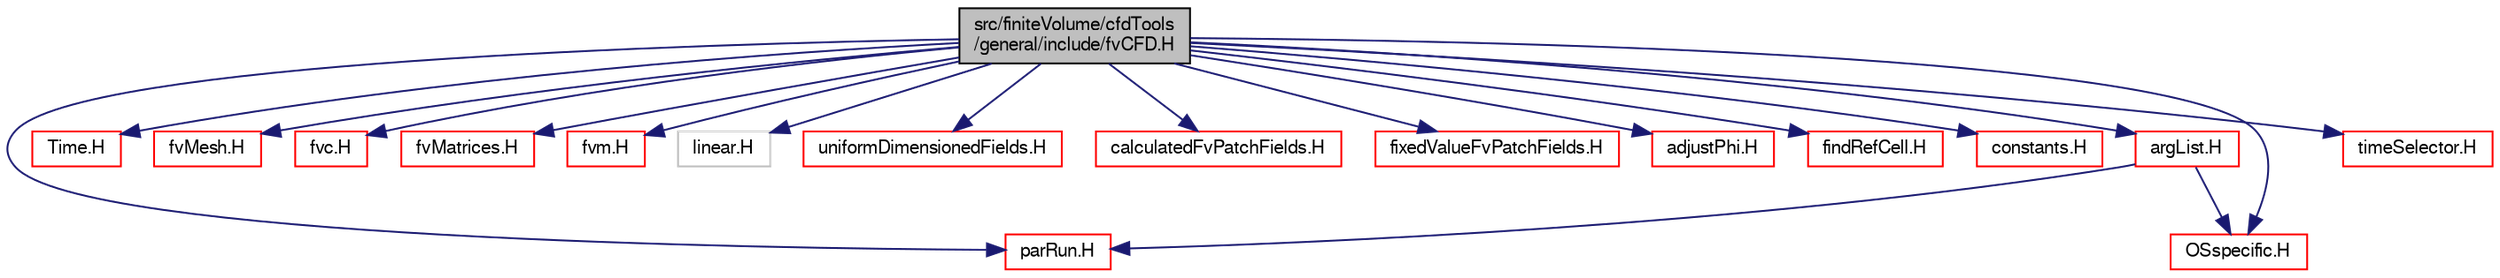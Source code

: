 digraph "src/finiteVolume/cfdTools/general/include/fvCFD.H"
{
  bgcolor="transparent";
  edge [fontname="FreeSans",fontsize="10",labelfontname="FreeSans",labelfontsize="10"];
  node [fontname="FreeSans",fontsize="10",shape=record];
  Node0 [label="src/finiteVolume/cfdTools\l/general/include/fvCFD.H",height=0.2,width=0.4,color="black", fillcolor="grey75", style="filled", fontcolor="black"];
  Node0 -> Node1 [color="midnightblue",fontsize="10",style="solid",fontname="FreeSans"];
  Node1 [label="parRun.H",height=0.2,width=0.4,color="red",URL="$a10199.html"];
  Node0 -> Node83 [color="midnightblue",fontsize="10",style="solid",fontname="FreeSans"];
  Node83 [label="Time.H",height=0.2,width=0.4,color="red",URL="$a09311.html"];
  Node0 -> Node157 [color="midnightblue",fontsize="10",style="solid",fontname="FreeSans"];
  Node157 [label="fvMesh.H",height=0.2,width=0.4,color="red",URL="$a03533.html"];
  Node0 -> Node290 [color="midnightblue",fontsize="10",style="solid",fontname="FreeSans"];
  Node290 [label="fvc.H",height=0.2,width=0.4,color="red",URL="$a02924.html"];
  Node0 -> Node325 [color="midnightblue",fontsize="10",style="solid",fontname="FreeSans"];
  Node325 [label="fvMatrices.H",height=0.2,width=0.4,color="red",URL="$a03272.html",tooltip="A special matrix type and solver, designed for finite volume solutions of scalar equations. "];
  Node0 -> Node363 [color="midnightblue",fontsize="10",style="solid",fontname="FreeSans"];
  Node363 [label="fvm.H",height=0.2,width=0.4,color="red",URL="$a03053.html"];
  Node0 -> Node369 [color="midnightblue",fontsize="10",style="solid",fontname="FreeSans"];
  Node369 [label="linear.H",height=0.2,width=0.4,color="grey75"];
  Node0 -> Node370 [color="midnightblue",fontsize="10",style="solid",fontname="FreeSans"];
  Node370 [label="uniformDimensionedFields.H",height=0.2,width=0.4,color="red",URL="$a10187.html"];
  Node0 -> Node353 [color="midnightblue",fontsize="10",style="solid",fontname="FreeSans"];
  Node353 [label="calculatedFvPatchFields.H",height=0.2,width=0.4,color="red",URL="$a01424.html"];
  Node0 -> Node372 [color="midnightblue",fontsize="10",style="solid",fontname="FreeSans"];
  Node372 [label="fixedValueFvPatchFields.H",height=0.2,width=0.4,color="red",URL="$a01484.html"];
  Node0 -> Node374 [color="midnightblue",fontsize="10",style="solid",fontname="FreeSans"];
  Node374 [label="adjustPhi.H",height=0.2,width=0.4,color="red",URL="$a01205.html",tooltip="For cases which do no have a pressure boundary adjust the balance of fluxes to obey continuity..."];
  Node0 -> Node375 [color="midnightblue",fontsize="10",style="solid",fontname="FreeSans"];
  Node375 [label="findRefCell.H",height=0.2,width=0.4,color="red",URL="$a01217.html",tooltip="Find the reference cell nearest (in index) to the given cell but which is not on a cyclic..."];
  Node0 -> Node376 [color="midnightblue",fontsize="10",style="solid",fontname="FreeSans"];
  Node376 [label="constants.H",height=0.2,width=0.4,color="red",URL="$a10217.html"];
  Node0 -> Node90 [color="midnightblue",fontsize="10",style="solid",fontname="FreeSans"];
  Node90 [label="OSspecific.H",height=0.2,width=0.4,color="red",URL="$a10370.html",tooltip="Functions used by OpenFOAM that are specific to POSIX compliant operating systems and need to be repl..."];
  Node0 -> Node383 [color="midnightblue",fontsize="10",style="solid",fontname="FreeSans"];
  Node383 [label="argList.H",height=0.2,width=0.4,color="red",URL="$a10193.html"];
  Node383 -> Node1 [color="midnightblue",fontsize="10",style="solid",fontname="FreeSans"];
  Node383 -> Node90 [color="midnightblue",fontsize="10",style="solid",fontname="FreeSans"];
  Node0 -> Node391 [color="midnightblue",fontsize="10",style="solid",fontname="FreeSans"];
  Node391 [label="timeSelector.H",height=0.2,width=0.4,color="red",URL="$a09326.html"];
}
